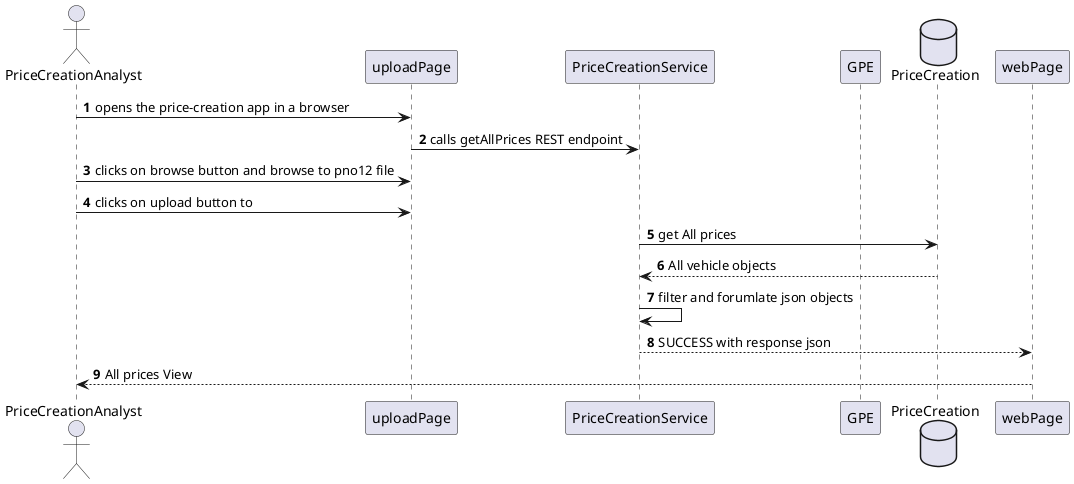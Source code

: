 @startuml
'https://plantuml.com/sequence-diagram

autonumber
actor PriceCreationAnalyst as analyst
participant uploadPage as uploadPage
participant PriceCreationService as pcs
participant GPE as gpe
database PriceCreation as pdb

analyst -> uploadPage: opens the price-creation app in a browser
uploadPage -> pcs: calls getAllPrices REST endpoint
analyst -> uploadPage: clicks on browse button and browse to pno12 file
analyst -> uploadPage: clicks on upload button to
pcs -> pdb: get All prices
pdb --> pcs: All vehicle objects
pcs -> pcs: filter and forumlate json objects
pcs --> webPage: SUCCESS with response json
webPage --> analyst: All prices View



@enduml